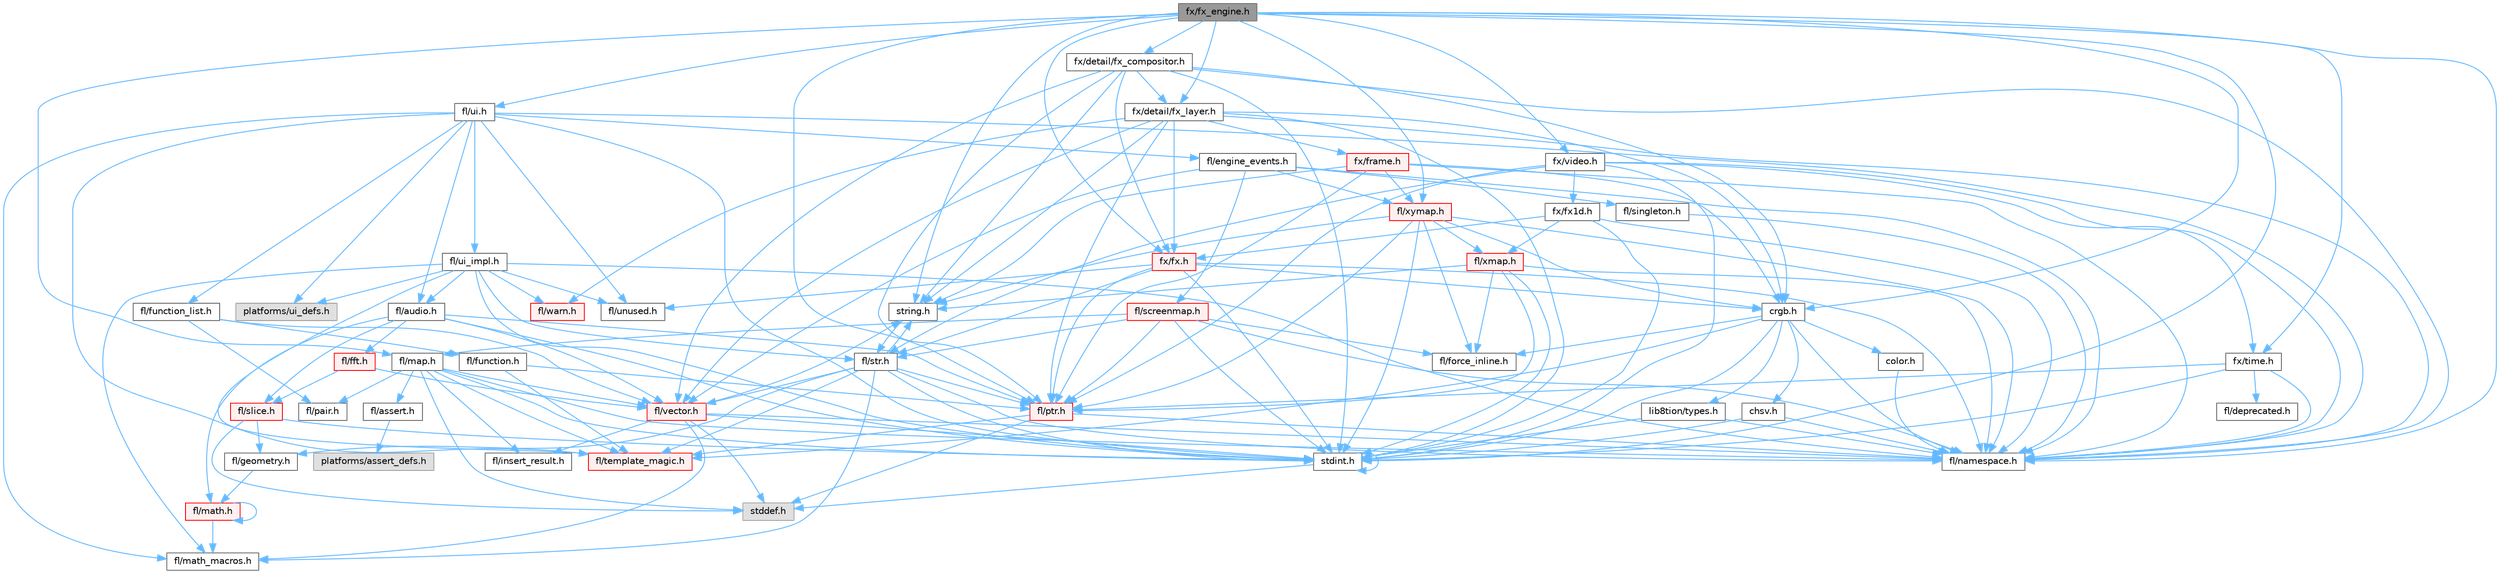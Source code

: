 digraph "fx/fx_engine.h"
{
 // INTERACTIVE_SVG=YES
 // LATEX_PDF_SIZE
  bgcolor="transparent";
  edge [fontname=Helvetica,fontsize=10,labelfontname=Helvetica,labelfontsize=10];
  node [fontname=Helvetica,fontsize=10,shape=box,height=0.2,width=0.4];
  Node1 [id="Node000001",label="fx/fx_engine.h",height=0.2,width=0.4,color="gray40", fillcolor="grey60", style="filled", fontcolor="black",tooltip=" "];
  Node1 -> Node2 [id="edge1_Node000001_Node000002",color="steelblue1",style="solid",tooltip=" "];
  Node2 [id="Node000002",label="stdint.h",height=0.2,width=0.4,color="grey40", fillcolor="white", style="filled",URL="$df/dd8/stdint_8h.html",tooltip=" "];
  Node2 -> Node3 [id="edge2_Node000002_Node000003",color="steelblue1",style="solid",tooltip=" "];
  Node3 [id="Node000003",label="stddef.h",height=0.2,width=0.4,color="grey60", fillcolor="#E0E0E0", style="filled",tooltip=" "];
  Node2 -> Node2 [id="edge3_Node000002_Node000002",color="steelblue1",style="solid",tooltip=" "];
  Node1 -> Node4 [id="edge4_Node000001_Node000004",color="steelblue1",style="solid",tooltip=" "];
  Node4 [id="Node000004",label="string.h",height=0.2,width=0.4,color="grey40", fillcolor="white", style="filled",URL="$da/d66/string_8h.html",tooltip=" "];
  Node4 -> Node5 [id="edge5_Node000004_Node000005",color="steelblue1",style="solid",tooltip=" "];
  Node5 [id="Node000005",label="fl/str.h",height=0.2,width=0.4,color="grey40", fillcolor="white", style="filled",URL="$d1/d93/str_8h.html",tooltip=" "];
  Node5 -> Node2 [id="edge6_Node000005_Node000002",color="steelblue1",style="solid",tooltip=" "];
  Node5 -> Node4 [id="edge7_Node000005_Node000004",color="steelblue1",style="solid",tooltip=" "];
  Node5 -> Node6 [id="edge8_Node000005_Node000006",color="steelblue1",style="solid",tooltip=" "];
  Node6 [id="Node000006",label="fl/geometry.h",height=0.2,width=0.4,color="grey40", fillcolor="white", style="filled",URL="$d4/d67/geometry_8h.html",tooltip=" "];
  Node6 -> Node7 [id="edge9_Node000006_Node000007",color="steelblue1",style="solid",tooltip=" "];
  Node7 [id="Node000007",label="fl/math.h",height=0.2,width=0.4,color="red", fillcolor="#FFF0F0", style="filled",URL="$df/db1/math_8h.html",tooltip=" "];
  Node7 -> Node11 [id="edge10_Node000007_Node000011",color="steelblue1",style="solid",tooltip=" "];
  Node11 [id="Node000011",label="fl/math_macros.h",height=0.2,width=0.4,color="grey40", fillcolor="white", style="filled",URL="$d8/db8/math__macros_8h.html",tooltip=" "];
  Node7 -> Node7 [id="edge11_Node000007_Node000007",color="steelblue1",style="solid",tooltip=" "];
  Node5 -> Node11 [id="edge12_Node000005_Node000011",color="steelblue1",style="solid",tooltip=" "];
  Node5 -> Node12 [id="edge13_Node000005_Node000012",color="steelblue1",style="solid",tooltip=" "];
  Node12 [id="Node000012",label="fl/namespace.h",height=0.2,width=0.4,color="grey40", fillcolor="white", style="filled",URL="$df/d2a/namespace_8h.html",tooltip="Implements the FastLED namespace macros."];
  Node5 -> Node13 [id="edge14_Node000005_Node000013",color="steelblue1",style="solid",tooltip=" "];
  Node13 [id="Node000013",label="fl/ptr.h",height=0.2,width=0.4,color="red", fillcolor="#FFF0F0", style="filled",URL="$dd/d98/ptr_8h.html",tooltip=" "];
  Node13 -> Node3 [id="edge15_Node000013_Node000003",color="steelblue1",style="solid",tooltip=" "];
  Node13 -> Node12 [id="edge16_Node000013_Node000012",color="steelblue1",style="solid",tooltip=" "];
  Node13 -> Node15 [id="edge17_Node000013_Node000015",color="steelblue1",style="solid",tooltip=" "];
  Node15 [id="Node000015",label="fl/template_magic.h",height=0.2,width=0.4,color="red", fillcolor="#FFF0F0", style="filled",URL="$d8/d0c/template__magic_8h.html",tooltip=" "];
  Node5 -> Node15 [id="edge18_Node000005_Node000015",color="steelblue1",style="solid",tooltip=" "];
  Node5 -> Node17 [id="edge19_Node000005_Node000017",color="steelblue1",style="solid",tooltip=" "];
  Node17 [id="Node000017",label="fl/vector.h",height=0.2,width=0.4,color="red", fillcolor="#FFF0F0", style="filled",URL="$d6/d68/vector_8h.html",tooltip=" "];
  Node17 -> Node3 [id="edge20_Node000017_Node000003",color="steelblue1",style="solid",tooltip=" "];
  Node17 -> Node2 [id="edge21_Node000017_Node000002",color="steelblue1",style="solid",tooltip=" "];
  Node17 -> Node4 [id="edge22_Node000017_Node000004",color="steelblue1",style="solid",tooltip=" "];
  Node17 -> Node19 [id="edge23_Node000017_Node000019",color="steelblue1",style="solid",tooltip=" "];
  Node19 [id="Node000019",label="fl/insert_result.h",height=0.2,width=0.4,color="grey40", fillcolor="white", style="filled",URL="$d1/d22/insert__result_8h.html",tooltip=" "];
  Node17 -> Node11 [id="edge24_Node000017_Node000011",color="steelblue1",style="solid",tooltip=" "];
  Node17 -> Node12 [id="edge25_Node000017_Node000012",color="steelblue1",style="solid",tooltip=" "];
  Node1 -> Node21 [id="edge26_Node000001_Node000021",color="steelblue1",style="solid",tooltip=" "];
  Node21 [id="Node000021",label="crgb.h",height=0.2,width=0.4,color="grey40", fillcolor="white", style="filled",URL="$db/dd1/crgb_8h.html",tooltip="Defines the red, green, and blue (RGB) pixel struct."];
  Node21 -> Node2 [id="edge27_Node000021_Node000002",color="steelblue1",style="solid",tooltip=" "];
  Node21 -> Node22 [id="edge28_Node000021_Node000022",color="steelblue1",style="solid",tooltip=" "];
  Node22 [id="Node000022",label="chsv.h",height=0.2,width=0.4,color="grey40", fillcolor="white", style="filled",URL="$d8/dd0/chsv_8h.html",tooltip="Defines the hue, saturation, and value (HSV) pixel struct."];
  Node22 -> Node2 [id="edge29_Node000022_Node000002",color="steelblue1",style="solid",tooltip=" "];
  Node22 -> Node12 [id="edge30_Node000022_Node000012",color="steelblue1",style="solid",tooltip=" "];
  Node21 -> Node12 [id="edge31_Node000021_Node000012",color="steelblue1",style="solid",tooltip=" "];
  Node21 -> Node23 [id="edge32_Node000021_Node000023",color="steelblue1",style="solid",tooltip=" "];
  Node23 [id="Node000023",label="color.h",height=0.2,width=0.4,color="grey40", fillcolor="white", style="filled",URL="$d2/d6b/src_2color_8h.html",tooltip="Contains definitions for color correction and temperature."];
  Node23 -> Node12 [id="edge33_Node000023_Node000012",color="steelblue1",style="solid",tooltip=" "];
  Node21 -> Node24 [id="edge34_Node000021_Node000024",color="steelblue1",style="solid",tooltip=" "];
  Node24 [id="Node000024",label="lib8tion/types.h",height=0.2,width=0.4,color="grey40", fillcolor="white", style="filled",URL="$d9/ddf/lib8tion_2types_8h.html",tooltip="Defines fractional types used for lib8tion functions."];
  Node24 -> Node2 [id="edge35_Node000024_Node000002",color="steelblue1",style="solid",tooltip=" "];
  Node24 -> Node12 [id="edge36_Node000024_Node000012",color="steelblue1",style="solid",tooltip=" "];
  Node21 -> Node9 [id="edge37_Node000021_Node000009",color="steelblue1",style="solid",tooltip=" "];
  Node9 [id="Node000009",label="fl/force_inline.h",height=0.2,width=0.4,color="grey40", fillcolor="white", style="filled",URL="$d4/d64/force__inline_8h.html",tooltip=" "];
  Node21 -> Node15 [id="edge38_Node000021_Node000015",color="steelblue1",style="solid",tooltip=" "];
  Node1 -> Node25 [id="edge39_Node000001_Node000025",color="steelblue1",style="solid",tooltip=" "];
  Node25 [id="Node000025",label="fl/map.h",height=0.2,width=0.4,color="grey40", fillcolor="white", style="filled",URL="$dc/db7/map_8h.html",tooltip=" "];
  Node25 -> Node3 [id="edge40_Node000025_Node000003",color="steelblue1",style="solid",tooltip=" "];
  Node25 -> Node2 [id="edge41_Node000025_Node000002",color="steelblue1",style="solid",tooltip=" "];
  Node25 -> Node26 [id="edge42_Node000025_Node000026",color="steelblue1",style="solid",tooltip=" "];
  Node26 [id="Node000026",label="fl/assert.h",height=0.2,width=0.4,color="grey40", fillcolor="white", style="filled",URL="$dc/da7/assert_8h.html",tooltip=" "];
  Node26 -> Node27 [id="edge43_Node000026_Node000027",color="steelblue1",style="solid",tooltip=" "];
  Node27 [id="Node000027",label="platforms/assert_defs.h",height=0.2,width=0.4,color="grey60", fillcolor="#E0E0E0", style="filled",tooltip=" "];
  Node25 -> Node19 [id="edge44_Node000025_Node000019",color="steelblue1",style="solid",tooltip=" "];
  Node25 -> Node12 [id="edge45_Node000025_Node000012",color="steelblue1",style="solid",tooltip=" "];
  Node25 -> Node28 [id="edge46_Node000025_Node000028",color="steelblue1",style="solid",tooltip=" "];
  Node28 [id="Node000028",label="fl/pair.h",height=0.2,width=0.4,color="grey40", fillcolor="white", style="filled",URL="$d3/d41/pair_8h.html",tooltip=" "];
  Node25 -> Node15 [id="edge47_Node000025_Node000015",color="steelblue1",style="solid",tooltip=" "];
  Node25 -> Node17 [id="edge48_Node000025_Node000017",color="steelblue1",style="solid",tooltip=" "];
  Node1 -> Node12 [id="edge49_Node000001_Node000012",color="steelblue1",style="solid",tooltip=" "];
  Node1 -> Node13 [id="edge50_Node000001_Node000013",color="steelblue1",style="solid",tooltip=" "];
  Node1 -> Node29 [id="edge51_Node000001_Node000029",color="steelblue1",style="solid",tooltip=" "];
  Node29 [id="Node000029",label="fl/ui.h",height=0.2,width=0.4,color="grey40", fillcolor="white", style="filled",URL="$d9/d3b/ui_8h.html",tooltip=" "];
  Node29 -> Node2 [id="edge52_Node000029_Node000002",color="steelblue1",style="solid",tooltip=" "];
  Node29 -> Node30 [id="edge53_Node000029_Node000030",color="steelblue1",style="solid",tooltip=" "];
  Node30 [id="Node000030",label="fl/audio.h",height=0.2,width=0.4,color="grey40", fillcolor="white", style="filled",URL="$da/d09/audio_8h.html",tooltip=" "];
  Node30 -> Node31 [id="edge54_Node000030_Node000031",color="steelblue1",style="solid",tooltip=" "];
  Node31 [id="Node000031",label="fl/fft.h",height=0.2,width=0.4,color="red", fillcolor="#FFF0F0", style="filled",URL="$d7/d76/fft_8h.html",tooltip=" "];
  Node31 -> Node32 [id="edge55_Node000031_Node000032",color="steelblue1",style="solid",tooltip=" "];
  Node32 [id="Node000032",label="fl/slice.h",height=0.2,width=0.4,color="red", fillcolor="#FFF0F0", style="filled",URL="$d0/d48/slice_8h.html",tooltip=" "];
  Node32 -> Node3 [id="edge56_Node000032_Node000003",color="steelblue1",style="solid",tooltip=" "];
  Node32 -> Node2 [id="edge57_Node000032_Node000002",color="steelblue1",style="solid",tooltip=" "];
  Node32 -> Node6 [id="edge58_Node000032_Node000006",color="steelblue1",style="solid",tooltip=" "];
  Node31 -> Node17 [id="edge59_Node000031_Node000017",color="steelblue1",style="solid",tooltip=" "];
  Node30 -> Node7 [id="edge60_Node000030_Node000007",color="steelblue1",style="solid",tooltip=" "];
  Node30 -> Node13 [id="edge61_Node000030_Node000013",color="steelblue1",style="solid",tooltip=" "];
  Node30 -> Node32 [id="edge62_Node000030_Node000032",color="steelblue1",style="solid",tooltip=" "];
  Node30 -> Node17 [id="edge63_Node000030_Node000017",color="steelblue1",style="solid",tooltip=" "];
  Node30 -> Node2 [id="edge64_Node000030_Node000002",color="steelblue1",style="solid",tooltip=" "];
  Node29 -> Node33 [id="edge65_Node000029_Node000033",color="steelblue1",style="solid",tooltip=" "];
  Node33 [id="Node000033",label="fl/engine_events.h",height=0.2,width=0.4,color="grey40", fillcolor="white", style="filled",URL="$db/dc0/engine__events_8h.html",tooltip=" "];
  Node33 -> Node12 [id="edge66_Node000033_Node000012",color="steelblue1",style="solid",tooltip=" "];
  Node33 -> Node34 [id="edge67_Node000033_Node000034",color="steelblue1",style="solid",tooltip=" "];
  Node34 [id="Node000034",label="fl/screenmap.h",height=0.2,width=0.4,color="red", fillcolor="#FFF0F0", style="filled",URL="$d7/d97/screenmap_8h.html",tooltip=" "];
  Node34 -> Node2 [id="edge68_Node000034_Node000002",color="steelblue1",style="solid",tooltip=" "];
  Node34 -> Node9 [id="edge69_Node000034_Node000009",color="steelblue1",style="solid",tooltip=" "];
  Node34 -> Node13 [id="edge70_Node000034_Node000013",color="steelblue1",style="solid",tooltip=" "];
  Node34 -> Node25 [id="edge71_Node000034_Node000025",color="steelblue1",style="solid",tooltip=" "];
  Node34 -> Node12 [id="edge72_Node000034_Node000012",color="steelblue1",style="solid",tooltip=" "];
  Node34 -> Node5 [id="edge73_Node000034_Node000005",color="steelblue1",style="solid",tooltip=" "];
  Node33 -> Node37 [id="edge74_Node000033_Node000037",color="steelblue1",style="solid",tooltip=" "];
  Node37 [id="Node000037",label="fl/singleton.h",height=0.2,width=0.4,color="grey40", fillcolor="white", style="filled",URL="$d4/d0b/singleton_8h.html",tooltip=" "];
  Node37 -> Node12 [id="edge75_Node000037_Node000012",color="steelblue1",style="solid",tooltip=" "];
  Node33 -> Node17 [id="edge76_Node000033_Node000017",color="steelblue1",style="solid",tooltip=" "];
  Node33 -> Node38 [id="edge77_Node000033_Node000038",color="steelblue1",style="solid",tooltip=" "];
  Node38 [id="Node000038",label="fl/xymap.h",height=0.2,width=0.4,color="red", fillcolor="#FFF0F0", style="filled",URL="$da/d61/xymap_8h.html",tooltip=" "];
  Node38 -> Node2 [id="edge78_Node000038_Node000002",color="steelblue1",style="solid",tooltip=" "];
  Node38 -> Node4 [id="edge79_Node000038_Node000004",color="steelblue1",style="solid",tooltip=" "];
  Node38 -> Node21 [id="edge80_Node000038_Node000021",color="steelblue1",style="solid",tooltip=" "];
  Node38 -> Node9 [id="edge81_Node000038_Node000009",color="steelblue1",style="solid",tooltip=" "];
  Node38 -> Node12 [id="edge82_Node000038_Node000012",color="steelblue1",style="solid",tooltip=" "];
  Node38 -> Node13 [id="edge83_Node000038_Node000013",color="steelblue1",style="solid",tooltip=" "];
  Node38 -> Node39 [id="edge84_Node000038_Node000039",color="steelblue1",style="solid",tooltip=" "];
  Node39 [id="Node000039",label="fl/xmap.h",height=0.2,width=0.4,color="red", fillcolor="#FFF0F0", style="filled",URL="$dd/dcc/xmap_8h.html",tooltip=" "];
  Node39 -> Node2 [id="edge85_Node000039_Node000002",color="steelblue1",style="solid",tooltip=" "];
  Node39 -> Node4 [id="edge86_Node000039_Node000004",color="steelblue1",style="solid",tooltip=" "];
  Node39 -> Node9 [id="edge87_Node000039_Node000009",color="steelblue1",style="solid",tooltip=" "];
  Node39 -> Node13 [id="edge88_Node000039_Node000013",color="steelblue1",style="solid",tooltip=" "];
  Node39 -> Node12 [id="edge89_Node000039_Node000012",color="steelblue1",style="solid",tooltip=" "];
  Node29 -> Node40 [id="edge90_Node000029_Node000040",color="steelblue1",style="solid",tooltip=" "];
  Node40 [id="Node000040",label="fl/function_list.h",height=0.2,width=0.4,color="grey40", fillcolor="white", style="filled",URL="$d0/d64/function__list_8h.html",tooltip=" "];
  Node40 -> Node41 [id="edge91_Node000040_Node000041",color="steelblue1",style="solid",tooltip=" "];
  Node41 [id="Node000041",label="fl/function.h",height=0.2,width=0.4,color="grey40", fillcolor="white", style="filled",URL="$dd/d67/function_8h.html",tooltip=" "];
  Node41 -> Node13 [id="edge92_Node000041_Node000013",color="steelblue1",style="solid",tooltip=" "];
  Node41 -> Node15 [id="edge93_Node000041_Node000015",color="steelblue1",style="solid",tooltip=" "];
  Node40 -> Node28 [id="edge94_Node000040_Node000028",color="steelblue1",style="solid",tooltip=" "];
  Node40 -> Node17 [id="edge95_Node000040_Node000017",color="steelblue1",style="solid",tooltip=" "];
  Node29 -> Node11 [id="edge96_Node000029_Node000011",color="steelblue1",style="solid",tooltip=" "];
  Node29 -> Node12 [id="edge97_Node000029_Node000012",color="steelblue1",style="solid",tooltip=" "];
  Node29 -> Node15 [id="edge98_Node000029_Node000015",color="steelblue1",style="solid",tooltip=" "];
  Node29 -> Node42 [id="edge99_Node000029_Node000042",color="steelblue1",style="solid",tooltip=" "];
  Node42 [id="Node000042",label="fl/ui_impl.h",height=0.2,width=0.4,color="grey40", fillcolor="white", style="filled",URL="$d6/dc0/ui__impl_8h.html",tooltip=" "];
  Node42 -> Node2 [id="edge100_Node000042_Node000002",color="steelblue1",style="solid",tooltip=" "];
  Node42 -> Node30 [id="edge101_Node000042_Node000030",color="steelblue1",style="solid",tooltip=" "];
  Node42 -> Node11 [id="edge102_Node000042_Node000011",color="steelblue1",style="solid",tooltip=" "];
  Node42 -> Node12 [id="edge103_Node000042_Node000012",color="steelblue1",style="solid",tooltip=" "];
  Node42 -> Node5 [id="edge104_Node000042_Node000005",color="steelblue1",style="solid",tooltip=" "];
  Node42 -> Node15 [id="edge105_Node000042_Node000015",color="steelblue1",style="solid",tooltip=" "];
  Node42 -> Node43 [id="edge106_Node000042_Node000043",color="steelblue1",style="solid",tooltip=" "];
  Node43 [id="Node000043",label="fl/unused.h",height=0.2,width=0.4,color="grey40", fillcolor="white", style="filled",URL="$d8/d4b/unused_8h.html",tooltip=" "];
  Node42 -> Node44 [id="edge107_Node000042_Node000044",color="steelblue1",style="solid",tooltip=" "];
  Node44 [id="Node000044",label="fl/warn.h",height=0.2,width=0.4,color="red", fillcolor="#FFF0F0", style="filled",URL="$de/d77/warn_8h.html",tooltip=" "];
  Node42 -> Node47 [id="edge108_Node000042_Node000047",color="steelblue1",style="solid",tooltip=" "];
  Node47 [id="Node000047",label="platforms/ui_defs.h",height=0.2,width=0.4,color="grey60", fillcolor="#E0E0E0", style="filled",tooltip=" "];
  Node29 -> Node43 [id="edge109_Node000029_Node000043",color="steelblue1",style="solid",tooltip=" "];
  Node29 -> Node47 [id="edge110_Node000029_Node000047",color="steelblue1",style="solid",tooltip=" "];
  Node1 -> Node38 [id="edge111_Node000001_Node000038",color="steelblue1",style="solid",tooltip=" "];
  Node1 -> Node48 [id="edge112_Node000001_Node000048",color="steelblue1",style="solid",tooltip=" "];
  Node48 [id="Node000048",label="fx/detail/fx_compositor.h",height=0.2,width=0.4,color="grey40", fillcolor="white", style="filled",URL="$d5/d6b/fx__compositor_8h.html",tooltip=" "];
  Node48 -> Node2 [id="edge113_Node000048_Node000002",color="steelblue1",style="solid",tooltip=" "];
  Node48 -> Node4 [id="edge114_Node000048_Node000004",color="steelblue1",style="solid",tooltip=" "];
  Node48 -> Node21 [id="edge115_Node000048_Node000021",color="steelblue1",style="solid",tooltip=" "];
  Node48 -> Node12 [id="edge116_Node000048_Node000012",color="steelblue1",style="solid",tooltip=" "];
  Node48 -> Node13 [id="edge117_Node000048_Node000013",color="steelblue1",style="solid",tooltip=" "];
  Node48 -> Node17 [id="edge118_Node000048_Node000017",color="steelblue1",style="solid",tooltip=" "];
  Node48 -> Node49 [id="edge119_Node000048_Node000049",color="steelblue1",style="solid",tooltip=" "];
  Node49 [id="Node000049",label="fx/detail/fx_layer.h",height=0.2,width=0.4,color="grey40", fillcolor="white", style="filled",URL="$d7/d2f/fx__layer_8h.html",tooltip=" "];
  Node49 -> Node2 [id="edge120_Node000049_Node000002",color="steelblue1",style="solid",tooltip=" "];
  Node49 -> Node4 [id="edge121_Node000049_Node000004",color="steelblue1",style="solid",tooltip=" "];
  Node49 -> Node21 [id="edge122_Node000049_Node000021",color="steelblue1",style="solid",tooltip=" "];
  Node49 -> Node12 [id="edge123_Node000049_Node000012",color="steelblue1",style="solid",tooltip=" "];
  Node49 -> Node13 [id="edge124_Node000049_Node000013",color="steelblue1",style="solid",tooltip=" "];
  Node49 -> Node17 [id="edge125_Node000049_Node000017",color="steelblue1",style="solid",tooltip=" "];
  Node49 -> Node44 [id="edge126_Node000049_Node000044",color="steelblue1",style="solid",tooltip=" "];
  Node49 -> Node50 [id="edge127_Node000049_Node000050",color="steelblue1",style="solid",tooltip=" "];
  Node50 [id="Node000050",label="fx/frame.h",height=0.2,width=0.4,color="red", fillcolor="#FFF0F0", style="filled",URL="$df/d7d/frame_8h.html",tooltip=" "];
  Node50 -> Node4 [id="edge128_Node000050_Node000004",color="steelblue1",style="solid",tooltip=" "];
  Node50 -> Node21 [id="edge129_Node000050_Node000021",color="steelblue1",style="solid",tooltip=" "];
  Node50 -> Node12 [id="edge130_Node000050_Node000012",color="steelblue1",style="solid",tooltip=" "];
  Node50 -> Node13 [id="edge131_Node000050_Node000013",color="steelblue1",style="solid",tooltip=" "];
  Node50 -> Node38 [id="edge132_Node000050_Node000038",color="steelblue1",style="solid",tooltip=" "];
  Node49 -> Node52 [id="edge133_Node000049_Node000052",color="steelblue1",style="solid",tooltip=" "];
  Node52 [id="Node000052",label="fx/fx.h",height=0.2,width=0.4,color="red", fillcolor="#FFF0F0", style="filled",URL="$df/d44/src_2fx_2fx_8h.html",tooltip=" "];
  Node52 -> Node2 [id="edge134_Node000052_Node000002",color="steelblue1",style="solid",tooltip=" "];
  Node52 -> Node21 [id="edge135_Node000052_Node000021",color="steelblue1",style="solid",tooltip=" "];
  Node52 -> Node12 [id="edge136_Node000052_Node000012",color="steelblue1",style="solid",tooltip=" "];
  Node52 -> Node13 [id="edge137_Node000052_Node000013",color="steelblue1",style="solid",tooltip=" "];
  Node52 -> Node5 [id="edge138_Node000052_Node000005",color="steelblue1",style="solid",tooltip=" "];
  Node52 -> Node43 [id="edge139_Node000052_Node000043",color="steelblue1",style="solid",tooltip=" "];
  Node48 -> Node52 [id="edge140_Node000048_Node000052",color="steelblue1",style="solid",tooltip=" "];
  Node1 -> Node49 [id="edge141_Node000001_Node000049",color="steelblue1",style="solid",tooltip=" "];
  Node1 -> Node52 [id="edge142_Node000001_Node000052",color="steelblue1",style="solid",tooltip=" "];
  Node1 -> Node55 [id="edge143_Node000001_Node000055",color="steelblue1",style="solid",tooltip=" "];
  Node55 [id="Node000055",label="fx/time.h",height=0.2,width=0.4,color="grey40", fillcolor="white", style="filled",URL="$de/df7/time_8h.html",tooltip=" "];
  Node55 -> Node2 [id="edge144_Node000055_Node000002",color="steelblue1",style="solid",tooltip=" "];
  Node55 -> Node56 [id="edge145_Node000055_Node000056",color="steelblue1",style="solid",tooltip=" "];
  Node56 [id="Node000056",label="fl/deprecated.h",height=0.2,width=0.4,color="grey40", fillcolor="white", style="filled",URL="$d4/dce/deprecated_8h.html",tooltip=" "];
  Node55 -> Node12 [id="edge146_Node000055_Node000012",color="steelblue1",style="solid",tooltip=" "];
  Node55 -> Node13 [id="edge147_Node000055_Node000013",color="steelblue1",style="solid",tooltip=" "];
  Node1 -> Node57 [id="edge148_Node000001_Node000057",color="steelblue1",style="solid",tooltip=" "];
  Node57 [id="Node000057",label="fx/video.h",height=0.2,width=0.4,color="grey40", fillcolor="white", style="filled",URL="$dd/d78/video_8h.html",tooltip=" "];
  Node57 -> Node2 [id="edge149_Node000057_Node000002",color="steelblue1",style="solid",tooltip=" "];
  Node57 -> Node12 [id="edge150_Node000057_Node000012",color="steelblue1",style="solid",tooltip=" "];
  Node57 -> Node13 [id="edge151_Node000057_Node000013",color="steelblue1",style="solid",tooltip=" "];
  Node57 -> Node5 [id="edge152_Node000057_Node000005",color="steelblue1",style="solid",tooltip=" "];
  Node57 -> Node58 [id="edge153_Node000057_Node000058",color="steelblue1",style="solid",tooltip=" "];
  Node58 [id="Node000058",label="fx/fx1d.h",height=0.2,width=0.4,color="grey40", fillcolor="white", style="filled",URL="$da/d81/fx1d_8h.html",tooltip=" "];
  Node58 -> Node2 [id="edge154_Node000058_Node000002",color="steelblue1",style="solid",tooltip=" "];
  Node58 -> Node12 [id="edge155_Node000058_Node000012",color="steelblue1",style="solid",tooltip=" "];
  Node58 -> Node39 [id="edge156_Node000058_Node000039",color="steelblue1",style="solid",tooltip=" "];
  Node58 -> Node52 [id="edge157_Node000058_Node000052",color="steelblue1",style="solid",tooltip=" "];
  Node57 -> Node55 [id="edge158_Node000057_Node000055",color="steelblue1",style="solid",tooltip=" "];
}

